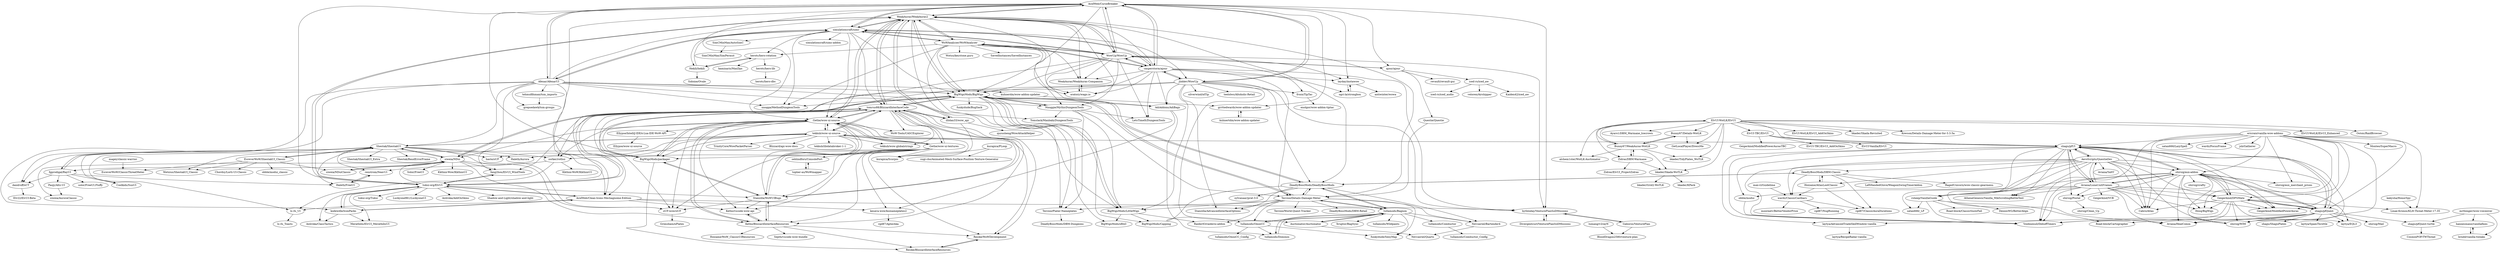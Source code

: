 digraph G {
"hythloday/VenturePlanSoDMissions" -> "Divergentcurl/VenturePlanSoDMissions"
"hythloday/VenturePlanSoDMissions" -> "Gaboros/VenturePlan"
"WeakAuras/WeakAuras2" -> "simulationcraft/simc"
"WeakAuras/WeakAuras2" -> "BigWigsMods/BigWigs"
"WeakAuras/WeakAuras2" -> "Gethe/wow-ui-source"
"WeakAuras/WeakAuras2" -> "tomrus88/BlizzardInterfaceCode"
"WeakAuras/WeakAuras2" -> "Tercioo/Details-Damage-Meter"
"WeakAuras/WeakAuras2" -> "tukui-org/ElvUI"
"WeakAuras/WeakAuras2" -> "DeadlyBossMods/DeadlyBossMods"
"WeakAuras/WeakAuras2" -> "WeakAuras/WeakAuras-Companion"
"WeakAuras/WeakAuras2" -> "WoWAnalyzer/WoWAnalyzer"
"WeakAuras/WeakAuras2" -> "AcidWeb/CurseBreaker"
"WeakAuras/WeakAuras2" -> "oratory/wago.io"
"WeakAuras/WeakAuras2" -> "WowUp/WowUp"
"WeakAuras/WeakAuras2" -> "Nnoggie/MythicDungeonTools"
"WeakAuras/WeakAuras2" -> "illidan33/wow_api"
"WeakAuras/WeakAuras2" -> "Tercioo/Plater-Nameplates"
"simulationcraft/simc" -> "WeakAuras/WeakAuras2"
"simulationcraft/simc" -> "WoWAnalyzer/WoWAnalyzer"
"simulationcraft/simc" -> "Hekili/hekili"
"simulationcraft/simc" -> "BigWigsMods/BigWigs"
"simulationcraft/simc" -> "SimCMinMax/AutoSimC"
"simulationcraft/simc" -> "casperstorm/ajour"
"simulationcraft/simc" -> "AcidWeb/CurseBreaker"
"simulationcraft/simc" -> "Afenar/AfenarUI"
"simulationcraft/simc" -> "nnogga/MethodDungeonTools"
"simulationcraft/simc" -> "simulationcraft/simc-addon"
"simulationcraft/simc" -> "WowUp/WowUp"
"simulationcraft/simc" -> "Gethe/wow-ui-source"
"simulationcraft/simc" -> "tomrus88/BlizzardInterfaceCode"
"simulationcraft/simc" -> "jliddev/WowUp"
"simulationcraft/simc" -> "herotc/hero-rotation"
"ajour/ajour" -> "WowUp/WowUp"
"ajour/ajour" -> "iced-rs/iced_aw"
"ajour/ajour" -> "Questie/Questie"
"ajour/ajour" -> "revault/revault-gui"
"hannesmann/vanillafixes" -> "brndd/vanilla-tweaks"
"AcidWeb/CurseBreaker" -> "casperstorm/ajour"
"AcidWeb/CurseBreaker" -> "jliddev/WowUp"
"AcidWeb/CurseBreaker" -> "WowUp/WowUp"
"AcidWeb/CurseBreaker" -> "WeakAuras/WeakAuras2"
"AcidWeb/CurseBreaker" -> "layday/instawow"
"AcidWeb/CurseBreaker" -> "Gethe/wow-ui-source"
"AcidWeb/CurseBreaker" -> "simulationcraft/simc"
"AcidWeb/CurseBreaker" -> "BigWigsMods/BigWigs"
"AcidWeb/CurseBreaker" -> "grrttedwards/wow-addon-updater"
"AcidWeb/CurseBreaker" -> "hythloday/VenturePlanSoDMissions"
"AcidWeb/CurseBreaker" -> "ajour/ajour"
"AcidWeb/CurseBreaker" -> "tukui-org/ElvUI"
"AcidWeb/CurseBreaker" -> "BigWigsMods/packager"
"AcidWeb/CurseBreaker" -> "AcidWeb/Clean-Icons-Mechagnome-Edition"
"AcidWeb/CurseBreaker" -> "Afenar/AfenarUI"
"herotc/hero-lib" -> "herotc/hero-dbc"
"tekkub/wow-ui-source" -> "Gethe/wow-ui-source"
"tekkub/wow-ui-source" -> "Gethe/wow-ui-textures"
"tekkub/wow-ui-source" -> "haste/oUF"
"tekkub/wow-ui-source" -> "tomrus88/BlizzardInterfaceCode"
"tekkub/wow-ui-source" -> "Shestak/ShestakUI"
"tekkub/wow-ui-source" -> "tekkub/wow-globalstrings"
"tekkub/wow-ui-source" -> "Stanzilla/WoWUIBugs"
"tekkub/wow-ui-source" -> "Haleth/Aurora"
"tekkub/wow-ui-source" -> "BigWigsMods/packager"
"tekkub/wow-ui-source" -> "tekkub/libdatabroker-1-1"
"tekkub/wow-ui-source" -> "TrinityCore/WowPacketParser" ["e"=1]
"tekkub/wow-ui-source" -> "shagu/pfUI"
"tekkub/wow-ui-source" -> "Blizzard/api-wow-docs" ["e"=1]
"AeroScripts/QuestieDev" -> "shirsig/aux-addon"
"AeroScripts/QuestieDev" -> "Aviana/LunaUnitFrames"
"AeroScripts/QuestieDev" -> "shagu/pfUI"
"AeroScripts/QuestieDev" -> "Geigerkind/DPSMate"
"AeroScripts/QuestieDev" -> "rsheep/VanillaGuide"
"AeroScripts/QuestieDev" -> "shagu/pfQuest"
"AeroScripts/QuestieDev" -> "Voidmenull/DebuffTimers"
"AeroScripts/QuestieDev" -> "Cabro/Atlas"
"AeroScripts/QuestieDev" -> "Aviana/YaHT"
"AeroScripts/QuestieDev" -> "DeadlyBossMods/DBM-Classic"
"AeroScripts/QuestieDev" -> "AtheneGenesis/Vanilla_MikScrollingBattleText"
"AeroScripts/QuestieDev" -> "wardz/ClassicCastbars"
"AeroScripts/QuestieDev" -> "Hoizame/AtlasLootClassic"
"AeroScripts/QuestieDev" -> "shirsig/WIM"
"AeroScripts/QuestieDev" -> "satan666/_LP"
"Aviana/LunaUnitFrames" -> "shirsig/aux-addon"
"Aviana/LunaUnitFrames" -> "Geigerkind/DPSMate"
"Aviana/LunaUnitFrames" -> "Voidmenull/DebuffTimers"
"Aviana/LunaUnitFrames" -> "shagu/pfUI"
"Aviana/LunaUnitFrames" -> "AeroScripts/QuestieDev"
"Aviana/LunaUnitFrames" -> "Geigerkind/ModifiedPowerAuras"
"Aviana/LunaUnitFrames" -> "shagu/pfQuest"
"Aviana/LunaUnitFrames" -> "Hosq/BigWigs"
"Aviana/LunaUnitFrames" -> "AtheneGenesis/Vanilla_MikScrollingBattleText"
"Aviana/LunaUnitFrames" -> "shirsig/Postal"
"Aviana/LunaUnitFrames" -> "rsheep/VanillaGuide"
"Aviana/LunaUnitFrames" -> "Geigerkind/VCB"
"Aviana/LunaUnitFrames" -> "Cabro/Atlas"
"Aviana/LunaUnitFrames" -> "obble/modui"
"Aviana/LunaUnitFrames" -> "Aviana/HealComm"
"Geigerkind/DPSMate" -> "shirsig/aux-addon"
"Geigerkind/DPSMate" -> "Voidmenull/DebuffTimers"
"Geigerkind/DPSMate" -> "Geigerkind/ModifiedPowerAuras"
"Geigerkind/DPSMate" -> "shirsig/WIM"
"Geigerkind/DPSMate" -> "laytya/EQL3"
"Geigerkind/DPSMate" -> "shagu/pfQuest"
"Geigerkind/DPSMate" -> "Linae-Kronos/KLH-Threat-Meter-17.35"
"Geigerkind/DPSMate" -> "Hosq/BigWigs"
"Geigerkind/DPSMate" -> "Aviana/HealComm"
"Geigerkind/DPSMate" -> "Cabro/Atlas"
"rsheep/VanillaGuide" -> "satan666/_LP"
"rsheep/VanillaGuide" -> "Voidmenull/DebuffTimers"
"rsheep/VanillaGuide" -> "Road-block/Cartographer"
"rsheep/VanillaGuide" -> "Road-block/ClassicSnowFall"
"rsheep/VanillaGuide" -> "DennisWG/BetterAlign"
"shirsig/aux-addon" -> "Geigerkind/DPSMate"
"shirsig/aux-addon" -> "shagu/pfQuest"
"shirsig/aux-addon" -> "Cabro/Atlas"
"shirsig/aux-addon" -> "shirsig/Postal"
"shirsig/aux-addon" -> "shagu/pfUI"
"shirsig/aux-addon" -> "shirsig/WIM"
"shirsig/aux-addon" -> "Voidmenull/DebuffTimers"
"shirsig/aux-addon" -> "shirsig/crafty"
"shirsig/aux-addon" -> "Aviana/LunaUnitFrames"
"shirsig/aux-addon" -> "laytya/EQL3"
"shirsig/aux-addon" -> "Geigerkind/ModifiedPowerAuras"
"shirsig/aux-addon" -> "shirsig/aux_merchant_prices"
"shirsig/aux-addon" -> "Aviana/HealComm"
"shirsig/aux-addon" -> "Hosq/BigWigs"
"shirsig/aux-addon" -> "rsheep/VanillaGuide"
"WowUp/WowUp" -> "ajour/ajour"
"WowUp/WowUp" -> "AcidWeb/CurseBreaker"
"WowUp/WowUp" -> "casperstorm/ajour"
"WowUp/WowUp" -> "WeakAuras/WeakAuras2"
"WowUp/WowUp" -> "BigWigsMods/BigWigs"
"WowUp/WowUp" -> "tukui-org/ElvUI"
"WowUp/WowUp" -> "AdiAddons/AdiBags"
"WowUp/WowUp" -> "WoWAnalyzer/WoWAnalyzer"
"WowUp/WowUp" -> "LetsTimeIt/DungeonTools" ["e"=1]
"WowUp/WowUp" -> "simulationcraft/simc"
"WowUp/WowUp" -> "oratory/wago.io"
"WowUp/WowUp" -> "hythloday/VenturePlanSoDMissions"
"WowUp/WowUp" -> "frozn/TipTac"
"WowUp/WowUp" -> "WeakAuras/WeakAuras-Companion"
"WowUp/WowUp" -> "layday/instawow"
"ogri-la/strongbox" -> "layday/instawow"
"herotc/hero-rotation" -> "herotc/hero-lib"
"herotc/hero-rotation" -> "kaminaris/MaxDps"
"herotc/hero-rotation" -> "Hekili/hekili"
"Afenar/AfenarUI" -> "simulationcraft/simc"
"Afenar/AfenarUI" -> "tehmufifnman/tsm_imports"
"Afenar/AfenarUI" -> "WeakAuras/WeakAuras2"
"Afenar/AfenarUI" -> "BigWigsMods/BigWigs"
"Afenar/AfenarUI" -> "AcidWeb/CurseBreaker"
"Afenar/AfenarUI" -> "BigWigsMods/LittleWigs"
"Afenar/AfenarUI" -> "kuhnerdm/wow-addon-updater"
"Afenar/AfenarUI" -> "Shestak/ShestakUI"
"Afenar/AfenarUI" -> "Nnoggie/MythicDungeonTools"
"Afenar/AfenarUI" -> "nnogga/MethodDungeonTools"
"Afenar/AfenarUI" -> "dandruff/xCT"
"Afenar/AfenarUI" -> "fang2hou/ElvUI_WindTools"
"Afenar/AfenarUI" -> "AcidWeb/Clean-Icons-Mechagnome-Edition"
"Afenar/AfenarUI" -> "kodewdle/IconPacks"
"Afenar/AfenarUI" -> "grepsedawk/tsm-groups"
"BigWigsMods/BigWigs" -> "BigWigsMods/LittleWigs"
"BigWigsMods/BigWigs" -> "Tercioo/Details-Damage-Meter"
"BigWigsMods/BigWigs" -> "WeakAuras/WeakAuras2"
"BigWigsMods/BigWigs" -> "Nnoggie/MythicDungeonTools"
"BigWigsMods/BigWigs" -> "DeadlyBossMods/DeadlyBossMods"
"BigWigsMods/BigWigs" -> "BigWigsMods/oRA3"
"BigWigsMods/BigWigs" -> "BigWigsMods/Capping"
"BigWigsMods/BigWigs" -> "funkydude/BugSack"
"BigWigsMods/BigWigs" -> "Tercioo/Plater-Nameplates"
"BigWigsMods/BigWigs" -> "tukui-org/ElvUI"
"BigWigsMods/BigWigs" -> "AdiAddons/AdiBags"
"BigWigsMods/BigWigs" -> "nnogga/MethodDungeonTools"
"BigWigsMods/BigWigs" -> "tomrus88/BlizzardInterfaceCode"
"casperstorm/ajour" -> "jliddev/WowUp"
"casperstorm/ajour" -> "AcidWeb/CurseBreaker"
"casperstorm/ajour" -> "layday/instawow"
"casperstorm/ajour" -> "WowUp/WowUp"
"casperstorm/ajour" -> "ogri-la/strongbox"
"casperstorm/ajour" -> "WoWAnalyzer/WoWAnalyzer"
"casperstorm/ajour" -> "WeakAuras/WeakAuras2"
"casperstorm/ajour" -> "AdiAddons/AdiBags"
"casperstorm/ajour" -> "LetsTimeIt/DungeonTools" ["e"=1]
"casperstorm/ajour" -> "simulationcraft/simc"
"casperstorm/ajour" -> "WeakAuras/WeakAuras-Companion"
"casperstorm/ajour" -> "oratory/wago.io"
"casperstorm/ajour" -> "hythloday/VenturePlanSoDMissions"
"casperstorm/ajour" -> "Tercioo/Details-Damage-Meter"
"casperstorm/ajour" -> "AcidWeb/Clean-Icons-Mechagnome-Edition"
"siweia/NDui" -> "siweia/NDuiClassic"
"siweia/NDui" -> "Solor/FreeUI"
"siweia/NDui" -> "fang2hou/ElvUI_WindTools"
"siweia/NDui" -> "fgprodigal/RayUI"
"siweia/NDui" -> "siweia/AuroraClassic"
"siweia/NDui" -> "oUF-wow/oUF"
"siweia/NDui" -> "Shestak/ShestakUI"
"siweia/NDui" -> "Kkthnx-Wow/KkthnxUI"
"siweia/NDui" -> "Ketho/BlizzardInterfaceResources"
"siweia/NDui" -> "tomrus88/BlizzardInterfaceCode"
"Stanzilla/WoWUIBugs" -> "BigWigsMods/packager"
"Stanzilla/WoWUIBugs" -> "Ketho/vscode-wow-api"
"Stanzilla/WoWUIBugs" -> "Ketho/BlizzardInterfaceResources"
"Stanzilla/WoWUIBugs" -> "Gethe/wow-ui-source"
"Stanzilla/WoWUIBugs" -> "tomrus88/BlizzardInterfaceCode"
"Stanzilla/WoWUIBugs" -> "oUF-wow/oUF"
"tomrus88/BlizzardInterfaceCode" -> "Gethe/wow-ui-source"
"tomrus88/BlizzardInterfaceCode" -> "Gethe/wow-ui-textures"
"tomrus88/BlizzardInterfaceCode" -> "BigWigsMods/packager"
"tomrus88/BlizzardInterfaceCode" -> "Stanzilla/WoWUIBugs"
"tomrus88/BlizzardInterfaceCode" -> "WoW-Tools/CASCExplorer" ["e"=1]
"tomrus88/BlizzardInterfaceCode" -> "tekkub/wow-ui-source"
"tomrus88/BlizzardInterfaceCode" -> "Ketho/BlizzardInterfaceResources"
"tomrus88/BlizzardInterfaceCode" -> "WeakAuras/WeakAuras2"
"tomrus88/BlizzardInterfaceCode" -> "oUF-wow/oUF"
"tomrus88/BlizzardInterfaceCode" -> "tekkub/wow-globalstrings"
"tomrus88/BlizzardInterfaceCode" -> "Resike/WoWDevelopment"
"tomrus88/BlizzardInterfaceCode" -> "siweia/NDui"
"tomrus88/BlizzardInterfaceCode" -> "zorker/rothui"
"tomrus88/BlizzardInterfaceCode" -> "illidan33/wow_api"
"tomrus88/BlizzardInterfaceCode" -> "BigWigsMods/BigWigs"
"Nnoggie/MythicDungeonTools" -> "LetsTimeIt/DungeonTools" ["e"=1]
"Nnoggie/MythicDungeonTools" -> "Tercioo/Plater-Nameplates"
"Nnoggie/MythicDungeonTools" -> "BigWigsMods/BigWigs"
"Nnoggie/MythicDungeonTools" -> "Tercioo/Details-Damage-Meter"
"Nnoggie/MythicDungeonTools" -> "BigWigsMods/LittleWigs"
"Nnoggie/MythicDungeonTools" -> "Tomslack/ManbabyDungeonTools"
"Ellypse/IntelliJ-IDEA-Lua-IDE-WoW-API" -> "Ellypse/wow-ui-source"
"kurapica/PLoop" -> "kurapica/Scorpio"
"kurapica/PLoop" -> "sugi-cho/Animated-Mesh-Surface-Position-Texture-Generator"
"WeakAuras/WeakAuras-Companion" -> "oratory/wago.io"
"Gethe/wow-ui-source" -> "Gethe/wow-ui-textures"
"Gethe/wow-ui-source" -> "Ketho/BlizzardInterfaceResources"
"Gethe/wow-ui-source" -> "tomrus88/BlizzardInterfaceCode"
"Gethe/wow-ui-source" -> "Stanzilla/WoWUIBugs"
"Gethe/wow-ui-source" -> "tekkub/wow-ui-source"
"Gethe/wow-ui-source" -> "BigWigsMods/packager"
"Gethe/wow-ui-source" -> "WeakAuras/WeakAuras2"
"Gethe/wow-ui-source" -> "Ketho/vscode-wow-api"
"Gethe/wow-ui-source" -> "oUF-wow/oUF"
"Gethe/wow-ui-source" -> "Ellypse/IntelliJ-IDEA-Lua-IDE-WoW-API"
"Gethe/wow-ui-source" -> "Resike/WoWDevelopment"
"Gethe/wow-ui-source" -> "WoW-Tools/CASCExplorer" ["e"=1]
"Gethe/wow-ui-source" -> "zorker/rothui"
"Gethe/wow-ui-source" -> "kurapica/Scorpio"
"Gethe/wow-ui-source" -> "siweia/NDui"
"shagu/pfUI" -> "shagu/pfQuest"
"shagu/pfUI" -> "Geigerkind/DPSMate"
"shagu/pfUI" -> "shirsig/aux-addon"
"shagu/pfUI" -> "shirsig/WIM"
"shagu/pfUI" -> "Voidmenull/DebuffTimers"
"shagu/pfUI" -> "Aviana/HealComm"
"shagu/pfUI" -> "shirsig/Postal"
"shagu/pfUI" -> "AtheneGenesis/Vanilla_MikScrollingBattleText"
"shagu/pfUI" -> "Geigerkind/ModifiedPowerAuras"
"shagu/pfUI" -> "Aviana/LunaUnitFrames"
"shagu/pfUI" -> "obble/modui"
"shagu/pfUI" -> "rsheep/VanillaGuide"
"shagu/pfUI" -> "laytya/AdvancedTradeSkillWindow-vanilla"
"shagu/pfUI" -> "Cabro/Atlas"
"shagu/pfUI" -> "AeroScripts/QuestieDev"
"fgprodigal/RayUI" -> "solor/FreeUI.Fluffy"
"fgprodigal/RayUI" -> "Coolkids/SunUI"
"fgprodigal/RayUI" -> "Shestak/ShestakUI"
"fgprodigal/RayUI" -> "dandruff/xCT"
"fgprodigal/RayUI" -> "Haleth/FreeUI"
"fgprodigal/RayUI" -> "Paojy/Altz-UI"
"illidan33/wow_api" -> "tomrus88/BlizzardInterfaceCode"
"illidan33/wow_api" -> "quzusheng/WowAttackHelper"
"illidan33/wow_api" -> "WeakAuras/WeakAuras2"
"illidan33/wow_api" -> "kurapica/Scorpio"
"grrttedwards/wow-addon-updater" -> "kuhnertdm/wow-addon-updater"
"fang2hou/ElvUI_WindTools" -> "tukui-org/ElvUI"
"oratory/wago.io" -> "WeakAuras/WeakAuras-Companion"
"iced-rs/iced_aw" -> "Kaiden42/iced_aw"
"iced-rs/iced_aw" -> "iced-rs/iced_audio"
"iced-rs/iced_aw" -> "veloren/Airshipper"
"wardz/ClassicCastbars" -> "rgd87/NugRunning"
"wardz/ClassicCastbars" -> "rgd87/ClassicAuraDurations"
"wardz/ClassicCastbars" -> "mooreatv/BetterVendorPrice"
"tullamods/Bagnon" -> "tullamods/Dominos"
"tullamods/Bagnon" -> "tullamods/OmniCC"
"tullamods/Bagnon" -> "tullamods/Combuctor"
"tullamods/Bagnon" -> "Xruptor/BagSync"
"tullamods/Bagnon" -> "funkydude/SexyMap"
"tullamods/Bagnon" -> "Tercioo/Details-Damage-Meter"
"tullamods/Bagnon" -> "Auctionator/Auctionator"
"tullamods/Bagnon" -> "DeadlyBossMods/DeadlyBossMods"
"tullamods/Bagnon" -> "tullamods/Wildpants"
"tullamods/Bagnon" -> "Nevcairiel/Bartender4"
"Gaboros/VenturePlan" -> "hythloday/VenturePlanSoDMissions"
"Gaboros/VenturePlan" -> "BloodDragon2580/venture-plan"
"Ketho/BlizzardInterfaceResources" -> "Resike/BlizzardInterfaceResources"
"Ketho/BlizzardInterfaceResources" -> "Ketho/vscode-wow-api"
"Ketho/BlizzardInterfaceResources" -> "Gethe/wow-ui-source"
"Ketho/BlizzardInterfaceResources" -> "Resike/WoWDevelopment"
"Ketho/BlizzardInterfaceResources" -> "Septh/vscode-wow-bundle"
"Ketho/BlizzardInterfaceResources" -> "Stanzilla/WoWUIBugs"
"Ketho/BlizzardInterfaceResources" -> "Hoizame/WoW_ClassicUIResources"
"Resike/BlizzardInterfaceResources" -> "Resike/WoWDevelopment"
"Resike/WoWDevelopment" -> "Resike/BlizzardInterfaceResources"
"kodewdle/IconPacks" -> "Azilroka/ClassTactics"
"kodewdle/IconPacks" -> "AcidWeb/Clean-Icons-Mechagnome-Edition"
"kodewdle/IconPacks" -> "tukui-org/ElvUI"
"kodewdle/IconPacks" -> "Merathilis/ElvUI_MerathilisUI"
"magey/classic-warrior" -> "EsreverWoW/ClassicThreatMeter"
"Tercioo/Details-Damage-Meter" -> "Tercioo/Plater-Nameplates"
"Tercioo/Details-Damage-Meter" -> "Stanzilla/AdvancedInterfaceOptions"
"Tercioo/Details-Damage-Meter" -> "BigWigsMods/LittleWigs"
"Tercioo/Details-Damage-Meter" -> "Tercioo/World-Quest-Tracker"
"Tercioo/Details-Damage-Meter" -> "funkydude/SexyMap"
"Tercioo/Details-Damage-Meter" -> "BigWigsMods/BigWigs"
"Tercioo/Details-Damage-Meter" -> "Nevcairiel/Bartender4"
"Tercioo/Details-Damage-Meter" -> "DeadlyBossMods/DeadlyBossMods"
"Tercioo/Details-Damage-Meter" -> "tullamods/OmniCC"
"Tercioo/Details-Damage-Meter" -> "RaiderIO/raiderio-addon"
"Tercioo/Details-Damage-Meter" -> "DeadlyBossMods/DBM-Retail"
"Tercioo/Details-Damage-Meter" -> "tullamods/Bagnon"
"Tercioo/Plater-Nameplates" -> "DeadlyBossMods/DBM-Dungeons"
"tukui-org/ElvUI" -> "fang2hou/ElvUI_WindTools"
"tukui-org/ElvUI" -> "Shadow-and-Light/shadow-and-light"
"tukui-org/ElvUI" -> "kodewdle/IconPacks"
"tukui-org/ElvUI" -> "Merathilis/ElvUI_MerathilisUI"
"tukui-org/ElvUI" -> "tukui-org/Tukui"
"tukui-org/ElvUI" -> "WeakAuras/WeakAuras2"
"tukui-org/ElvUI" -> "AcidWeb/Clean-Icons-Mechagnome-Edition"
"tukui-org/ElvUI" -> "BigWigsMods/BigWigs"
"tukui-org/ElvUI" -> "Luckyone961/LuckyoneUI"
"tukui-org/ElvUI" -> "Azilroka/ClassTactics"
"tukui-org/ElvUI" -> "Azilroka/AddOnSkins"
"tukui-org/ElvUI" -> "Stanzilla/WoWUIBugs"
"tukui-org/ElvUI" -> "siweia/NDui"
"BigWigsMods/packager" -> "Stanzilla/WoWUIBugs"
"BigWigsMods/packager" -> "Resike/BlizzardInterfaceResources"
"BigWigsMods/packager" -> "Gethe/wow-ui-source"
"BigWigsMods/packager" -> "tomrus88/BlizzardInterfaceCode"
"ElvUI-WotLK/ElvUI" -> "Bunny67/Details-WotLK"
"ElvUI-WotLK/ElvUI" -> "Bunny67/WeakAuras-WotLK"
"ElvUI-WotLK/ElvUI" -> "bkader/Skada-WoTLK"
"ElvUI-WotLK/ElvUI" -> "Zidras/DBM-Warmane"
"ElvUI-WotLK/ElvUI" -> "ElvUI-TBC/ElvUI"
"ElvUI-WotLK/ElvUI" -> "shagu/pfUI"
"ElvUI-WotLK/ElvUI" -> "ElvUI-WotLK/ElvUI_AddOnSkins"
"ElvUI-WotLK/ElvUI" -> "bkader/Skada-Revisited"
"ElvUI-WotLK/ElvUI" -> "Kowson/Details-Damage-Meter-for-3.3.5a"
"ElvUI-WotLK/ElvUI" -> "ElvUI-WotLK/ElvUI_Enhanced"
"ElvUI-WotLK/ElvUI" -> "Ostoic/RaidBrowser"
"ElvUI-WotLK/ElvUI" -> "alchem1ster/WotLK-Auctionator"
"ElvUI-WotLK/ElvUI" -> "GetLocalPlayer/DressMe"
"ElvUI-WotLK/ElvUI" -> "bkader/TidyPlates_WoTLK"
"ElvUI-WotLK/ElvUI" -> "Ayaro1/DBM_Warmane_Icecrown"
"brndd/vanilla-tweaks" -> "hannesmann/vanillafixes"
"Gethe/wow-ui-textures" -> "Gethe/wow-ui-source"
"Gethe/wow-ui-textures" -> "tomrus88/BlizzardInterfaceCode"
"Gethe/wow-ui-textures" -> "tekkub/wow-ui-source"
"Gethe/wow-ui-textures" -> "Stanzilla/WoWUIBugs"
"Gethe/wow-ui-textures" -> "Ketho/vscode-wow-api"
"Gethe/wow-ui-textures" -> "Ketho/BlizzardInterfaceResources"
"Gethe/wow-ui-textures" -> "zorker/rothui"
"Gethe/wow-ui-textures" -> "Resike/WoWDevelopment"
"Gethe/wow-ui-textures" -> "kurapica/Scorpio"
"Gethe/wow-ui-textures" -> "BigWigsMods/packager"
"Gethe/wow-ui-textures" -> "oUF-wow/oUF"
"Gethe/wow-ui-textures" -> "ls-/ls_UI"
"Gethe/wow-ui-textures" -> "kesava-wow/kuinameplates2"
"Gethe/wow-ui-textures" -> "seblindfors/ConsolePort"
"tehmufifnman/tsm_imports" -> "grepsedawk/tsm-groups"
"Hekili/hekili" -> "herotc/hero-rotation"
"Hekili/hekili" -> "simulationcraft/simc"
"Hekili/hekili" -> "Sidoine/Ovale"
"shagu/pfQuest-turtle" -> "CosminPOP/TWThreat"
"ElvUI-TBC/ElvUI" -> "ElvUI-Vanilla/ElvUI"
"ElvUI-TBC/ElvUI" -> "Geigerkind/ModifiedPowerAurasTBC"
"ElvUI-TBC/ElvUI" -> "shagu/pfUI"
"ElvUI-TBC/ElvUI" -> "ElvUI-TBC/ElvUI_AddOnSkins"
"oUF-wow/oUF" -> "Grimsbain/nPlates"
"bkader/Skada-WoTLK" -> "bkader/Grid2-WoTLK"
"bkader/Skada-WoTLK" -> "bkader/KPack"
"kuhnerdm/wow-addon-updater" -> "grrttedwards/wow-addon-updater"
"jliddev/WowUp" -> "casperstorm/ajour"
"jliddev/WowUp" -> "DeadlyBossMods/DeadlyBossMods"
"jliddev/WowUp" -> "AcidWeb/CurseBreaker"
"jliddev/WowUp" -> "BigWigsMods/LittleWigs"
"jliddev/WowUp" -> "Auctionator/Auctionator"
"jliddev/WowUp" -> "silverwind/idTip"
"jliddev/WowUp" -> "Stanzilla/AdvancedInterfaceOptions"
"jliddev/WowUp" -> "AdiAddons/AdiBags"
"jliddev/WowUp" -> "teelolws/Altoholic-Retail"
"jliddev/WowUp" -> "fang2hou/ElvUI_WindTools"
"jliddev/WowUp" -> "BigWigsMods/BigWigs"
"jliddev/WowUp" -> "frozn/TipTac"
"jliddev/WowUp" -> "hythloday/VenturePlanSoDMissions"
"WoWAnalyzer/WoWAnalyzer" -> "simulationcraft/simc"
"WoWAnalyzer/WoWAnalyzer" -> "WeakAuras/WeakAuras2"
"WoWAnalyzer/WoWAnalyzer" -> "nnogga/MethodDungeonTools"
"WoWAnalyzer/WoWAnalyzer" -> "casperstorm/ajour"
"WoWAnalyzer/WoWAnalyzer" -> "oratory/wago.io"
"WoWAnalyzer/WoWAnalyzer" -> "Tomslack/ManbabyDungeonTools"
"WoWAnalyzer/WoWAnalyzer" -> "WowUp/WowUp"
"WoWAnalyzer/WoWAnalyzer" -> "Nnoggie/MythicDungeonTools"
"WoWAnalyzer/WoWAnalyzer" -> "SavedInstances/SavedInstances"
"WoWAnalyzer/WoWAnalyzer" -> "herotc/hero-rotation"
"WoWAnalyzer/WoWAnalyzer" -> "WeakAuras/WeakAuras-Companion"
"WoWAnalyzer/WoWAnalyzer" -> "BigWigsMods/BigWigs"
"WoWAnalyzer/WoWAnalyzer" -> "Wotuu/keystone.guru"
"Hoizame/AtlasLootClassic" -> "DeadlyBossMods/DBM-Classic"
"Hoizame/AtlasLootClassic" -> "wardz/ClassicCastbars"
"Hoizame/AtlasLootClassic" -> "rgd87/ClassicAuraDurations"
"zorker/rothui" -> "ls-/ls_UI"
"zorker/rothui" -> "Kkthnx-WoW/KkthnxUI"
"zorker/rothui" -> "renstrom/NeavUI"
"Auctionator/Auctionator" -> "tullamods/Bagnon"
"Auctionator/Auctionator" -> "Nevcairiel/Quartz"
"max-ri/Guidelime" -> "wardz/ClassicCastbars"
"Haleth/FreeUI" -> "renstrom/NeavUI"
"Paojy/Altz-UI" -> "siweia/AuroraClassic"
"Shestak/ShestakUI" -> "EsreverWoW/ShestakUI_Classic"
"Shestak/ShestakUI" -> "Haleth/FreeUI"
"Shestak/ShestakUI" -> "Shestak/ShestakUI_Extra"
"Shestak/ShestakUI" -> "fgprodigal/RayUI"
"Shestak/ShestakUI" -> "dandruff/xCT"
"Shestak/ShestakUI" -> "zorker/rothui"
"Shestak/ShestakUI" -> "renstrom/NeavUI"
"Shestak/ShestakUI" -> "oUF-wow/oUF"
"Shestak/ShestakUI" -> "haste/oUF"
"Shestak/ShestakUI" -> "Haleth/Aurora"
"Shestak/ShestakUI" -> "Coolkids/SunUI"
"Shestak/ShestakUI" -> "tekkub/wow-ui-source"
"Shestak/ShestakUI" -> "siweia/NDui"
"Shestak/ShestakUI" -> "Shestak/BaudErrorFrame"
"Shestak/ShestakUI" -> "Wetxius/ShestakUI_Classic"
"layday/instawow" -> "ogri-la/strongbox"
"layday/instawow" -> "antiwinter/wowa"
"Zidras/DBM-Warmane" -> "Bunny67/WeakAuras-WotLK"
"Zidras/DBM-Warmane" -> "bkader/Skada-WoTLK"
"Zidras/DBM-Warmane" -> "Zidras/ElvUI_ProjectZidras"
"renstrom/NeavUI" -> "Haleth/FreeUI"
"DeadlyBossMods/DeadlyBossMods" -> "Tercioo/Details-Damage-Meter"
"DeadlyBossMods/DeadlyBossMods" -> "DeadlyBossMods/DBM-Classic"
"DeadlyBossMods/DeadlyBossMods" -> "Nevcairiel/Bartender4"
"DeadlyBossMods/DeadlyBossMods" -> "Stanzilla/AdvancedInterfaceOptions"
"DeadlyBossMods/DeadlyBossMods" -> "tullamods/Bagnon"
"DeadlyBossMods/DeadlyBossMods" -> "BigWigsMods/BigWigs"
"DeadlyBossMods/DeadlyBossMods" -> "sylvanaar/prat-3-0"
"DeadlyBossMods/DeadlyBossMods" -> "tullamods/OmniCC"
"BigWigsMods/LittleWigs" -> "BigWigsMods/BigWigs"
"BigWigsMods/LittleWigs" -> "BigWigsMods/oRA3"
"BigWigsMods/LittleWigs" -> "BigWigsMods/Capping"
"BigWigsMods/LittleWigs" -> "RaiderIO/raiderio-addon"
"shirsig/Postal" -> "shirsig/Clean_Up"
"EsreverWoW/ShestakUI_Classic" -> "Shestak/ShestakUI"
"EsreverWoW/ShestakUI_Classic" -> "Wetxius/ShestakUI_Classic"
"EsreverWoW/ShestakUI_Classic" -> "siweia/NDuiClassic"
"EsreverWoW/ShestakUI_Classic" -> "Chordsy/Lorti-UI-Classic"
"EsreverWoW/ShestakUI_Classic" -> "obble/modui_classic"
"EsreverWoW/ShestakUI_Classic" -> "EsreverWoW/ClassicThreatMeter"
"AdiAddons/AdiBags" -> "tullamods/Dominos"
"AdiAddons/AdiBags" -> "kesava-wow/kuinameplates2"
"seblindfors/ConsolePort" -> "topher-au/WoWmapper"
"Nevcairiel/Bartender4" -> "Nevcairiel/Quartz"
"frozn/TipTac" -> "enolgor/wow-addon-tiptac"
"tullamods/OmniCC" -> "tullamods/OmniCC_Config"
"tullamods/OmniCC" -> "tullamods/Bagnon"
"tullamods/OmniCC" -> "funkydude/SexyMap"
"tullamods/OmniCC" -> "tullamods/Dominos"
"SimCMinMax/AutoSimC" -> "SimCMinMax/SimPermut"
"topher-au/WoWmapper" -> "seblindfors/ConsolePort"
"AcidWeb/Clean-Icons-Mechagnome-Edition" -> "kodewdle/IconPacks"
"AcidWeb/Clean-Icons-Mechagnome-Edition" -> "Ketho/vscode-wow-api"
"AcidWeb/Clean-Icons-Mechagnome-Edition" -> "hythloday/VenturePlanSoDMissions"
"AcidWeb/Clean-Icons-Mechagnome-Edition" -> "kesava-wow/kuinameplates2"
"AcidWeb/Clean-Icons-Mechagnome-Edition" -> "tukui-org/ElvUI"
"AcidWeb/Clean-Icons-Mechagnome-Edition" -> "ls-/ls_UI"
"laytya/AdvancedTradeSkillWindow-vanilla" -> "laytya/RecipeRadar-vanilla"
"mrthinger/wow-voiceover" -> "hannesmann/vanillafixes"
"mrthinger/wow-voiceover" -> "brndd/vanilla-tweaks"
"mrthinger/wow-voiceover" -> "shagu/pfQuest-turtle"
"shagu/pfQuest" -> "shagu/pfUI"
"shagu/pfQuest" -> "shagu/pfQuest-turtle"
"shagu/pfQuest" -> "Geigerkind/DPSMate"
"shagu/pfQuest" -> "shirsig/aux-addon"
"shagu/pfQuest" -> "laytya/EQL3"
"shagu/pfQuest" -> "shirsig/WIM"
"shagu/pfQuest" -> "shagu/ShaguPlates"
"shagu/pfQuest" -> "Voidmenull/DebuffTimers"
"shagu/pfQuest" -> "laytya/AdvancedTradeSkillWindow-vanilla"
"shagu/pfQuest" -> "laytya/SpamThrottle"
"shagu/pfQuest" -> "shirsig/Mail"
"shagu/pfQuest" -> "Road-block/Cartographer"
"shagu/pfQuest" -> "Aviana/HealComm"
"Ketho/vscode-wow-api" -> "Ketho/BlizzardInterfaceResources"
"DeadlyBossMods/DBM-Classic" -> "Hoizame/AtlasLootClassic"
"DeadlyBossMods/DBM-Classic" -> "wardz/ClassicCastbars"
"DeadlyBossMods/DBM-Classic" -> "rgd87/ClassicAuraDurations"
"DeadlyBossMods/DBM-Classic" -> "DeadlyBossMods/DeadlyBossMods"
"DeadlyBossMods/DBM-Classic" -> "LeftHandedGlove/WeaponSwingTimerAddon"
"DeadlyBossMods/DBM-Classic" -> "RagedUnicorn/wow-classic-gearmenu"
"Questie/Questie" -> "Tercioo/Details-Damage-Meter"
"ericraio/vanilla-wow-addons" -> "shirsig/aux-addon"
"ericraio/vanilla-wow-addons" -> "Geigerkind/ModifiedPowerAuras"
"ericraio/vanilla-wow-addons" -> "shagu/pfQuest"
"ericraio/vanilla-wow-addons" -> "Cabro/Atlas"
"ericraio/vanilla-wow-addons" -> "shirsig/aux_merchant_prices"
"ericraio/vanilla-wow-addons" -> "Voidmenull/DebuffTimers"
"ericraio/vanilla-wow-addons" -> "Geigerkind/DPSMate"
"ericraio/vanilla-wow-addons" -> "Monteo/SuperMacro"
"ericraio/vanilla-wow-addons" -> "shagu/pfUI"
"ericraio/vanilla-wow-addons" -> "Hosq/BigWigs"
"ericraio/vanilla-wow-addons" -> "satan666/LazySpell"
"ericraio/vanilla-wow-addons" -> "Linae-Kronos/KLH-Threat-Meter-17.35"
"ericraio/vanilla-wow-addons" -> "wardz/FocusFrame"
"ericraio/vanilla-wow-addons" -> "jsb/Gatherer"
"ericraio/vanilla-wow-addons" -> "shirsig/WIM"
"kakysha/HonorSpy" -> "Linae-Kronos/KLH-Threat-Meter-17.35"
"kesava-wow/kuinameplates2" -> "rgd87/Aptechka"
"obble/modui" -> "Voidmenull/DebuffTimers"
"Divergentcurl/VenturePlanSoDMissions" -> "hythloday/VenturePlanSoDMissions"
"dandruff/xCT" -> "Elv22/ElvUI-Beta" ["e"=1]
"Bunny67/WeakAuras-WotLK" -> "Bunny67/Details-WotLK"
"Bunny67/WeakAuras-WotLK" -> "Zidras/DBM-Warmane"
"Bunny67/WeakAuras-WotLK" -> "bkader/TidyPlates_WoTLK"
"Bunny67/WeakAuras-WotLK" -> "bkader/Skada-WoTLK"
"Bunny67/WeakAuras-WotLK" -> "ElvUI-WotLK/ElvUI"
"Bunny67/WeakAuras-WotLK" -> "alchem1ster/WotLK-Auctionator"
"tullamods/Combuctor" -> "tullamods/Combuctor_Config"
"Bunny67/Details-WotLK" -> "Bunny67/WeakAuras-WotLK"
"Bunny67/Details-WotLK" -> "GetLocalPlayer/DressMe"
"tullamods/Dominos" -> "tullamods/Bagnon"
"kuhnertdm/wow-addon-updater" -> "grrttedwards/wow-addon-updater"
"ls-/ls_UI" -> "ls-/ls_Toasts"
"siweia/NDuiClassic" -> "siweia/NDui"
"lumang/v2rayN" -> "BloodDragon2580/venture-plan"
"hythloday/VenturePlanSoDMissions" ["l"="-12.801,38.677"]
"Divergentcurl/VenturePlanSoDMissions" ["l"="-12.794,38.701"]
"Gaboros/VenturePlan" ["l"="-12.778,38.71"]
"WeakAuras/WeakAuras2" ["l"="-12.794,38.618"]
"simulationcraft/simc" ["l"="-12.815,38.607"]
"BigWigsMods/BigWigs" ["l"="-12.833,38.615"]
"Gethe/wow-ui-source" ["l"="-12.741,38.581"]
"tomrus88/BlizzardInterfaceCode" ["l"="-12.761,38.573"]
"Tercioo/Details-Damage-Meter" ["l"="-12.88,38.632"]
"tukui-org/ElvUI" ["l"="-12.79,38.59"]
"DeadlyBossMods/DeadlyBossMods" ["l"="-12.899,38.607"]
"WeakAuras/WeakAuras-Companion" ["l"="-12.789,38.661"]
"WoWAnalyzer/WoWAnalyzer" ["l"="-12.793,38.643"]
"AcidWeb/CurseBreaker" ["l"="-12.81,38.631"]
"oratory/wago.io" ["l"="-12.776,38.656"]
"WowUp/WowUp" ["l"="-12.809,38.656"]
"Nnoggie/MythicDungeonTools" ["l"="-12.832,38.631"]
"illidan33/wow_api" ["l"="-12.734,38.61"]
"Tercioo/Plater-Nameplates" ["l"="-12.853,38.612"]
"Hekili/hekili" ["l"="-12.853,38.571"]
"SimCMinMax/AutoSimC" ["l"="-12.833,38.556"]
"casperstorm/ajour" ["l"="-12.825,38.648"]
"Afenar/AfenarUI" ["l"="-12.784,38.601"]
"nnogga/MethodDungeonTools" ["l"="-12.778,38.63"]
"simulationcraft/simc-addon" ["l"="-12.766,38.639"]
"jliddev/WowUp" ["l"="-12.855,38.642"]
"herotc/hero-rotation" ["l"="-12.844,38.587"]
"ajour/ajour" ["l"="-12.848,38.702"]
"iced-rs/iced_aw" ["l"="-12.869,38.767"]
"Questie/Questie" ["l"="-12.892,38.69"]
"revault/revault-gui" ["l"="-12.864,38.728"]
"hannesmann/vanillafixes" ["l"="-13.144,38.398"]
"brndd/vanilla-tweaks" ["l"="-13.141,38.386"]
"layday/instawow" ["l"="-12.831,38.678"]
"grrttedwards/wow-addon-updater" ["l"="-12.867,38.586"]
"BigWigsMods/packager" ["l"="-12.756,38.585"]
"AcidWeb/Clean-Icons-Mechagnome-Edition" ["l"="-12.765,38.618"]
"herotc/hero-lib" ["l"="-12.863,38.552"]
"herotc/hero-dbc" ["l"="-12.871,38.535"]
"tekkub/wow-ui-source" ["l"="-12.768,38.535"]
"Gethe/wow-ui-textures" ["l"="-12.73,38.566"]
"haste/oUF" ["l"="-12.761,38.506"]
"Shestak/ShestakUI" ["l"="-12.72,38.524"]
"tekkub/wow-globalstrings" ["l"="-12.78,38.548"]
"Stanzilla/WoWUIBugs" ["l"="-12.746,38.565"]
"Haleth/Aurora" ["l"="-12.748,38.516"]
"tekkub/libdatabroker-1-1" ["l"="-12.79,38.51"]
"TrinityCore/WowPacketParser" ["l"="-13.542,38.781"]
"shagu/pfUI" ["l"="-12.947,38.414"]
"Blizzard/api-wow-docs" ["l"="24.026,37.354"]
"AeroScripts/QuestieDev" ["l"="-12.975,38.447"]
"shirsig/aux-addon" ["l"="-12.98,38.409"]
"Aviana/LunaUnitFrames" ["l"="-12.963,38.408"]
"Geigerkind/DPSMate" ["l"="-12.992,38.406"]
"rsheep/VanillaGuide" ["l"="-12.959,38.435"]
"shagu/pfQuest" ["l"="-12.996,38.419"]
"Voidmenull/DebuffTimers" ["l"="-12.967,38.42"]
"Cabro/Atlas" ["l"="-12.978,38.42"]
"Aviana/YaHT" ["l"="-13.01,38.464"]
"DeadlyBossMods/DBM-Classic" ["l"="-12.956,38.531"]
"AtheneGenesis/Vanilla_MikScrollingBattleText" ["l"="-12.944,38.432"]
"wardz/ClassicCastbars" ["l"="-12.994,38.5"]
"Hoizame/AtlasLootClassic" ["l"="-12.968,38.5"]
"shirsig/WIM" ["l"="-12.986,38.424"]
"satan666/_LP" ["l"="-12.954,38.459"]
"Geigerkind/ModifiedPowerAuras" ["l"="-12.967,38.391"]
"Hosq/BigWigs" ["l"="-12.98,38.386"]
"shirsig/Postal" ["l"="-12.948,38.393"]
"Geigerkind/VCB" ["l"="-12.952,38.378"]
"obble/modui" ["l"="-12.931,38.402"]
"Aviana/HealComm" ["l"="-12.976,38.397"]
"laytya/EQL3" ["l"="-13.012,38.412"]
"Linae-Kronos/KLH-Threat-Meter-17.35" ["l"="-13.021,38.38"]
"Road-block/Cartographer" ["l"="-12.998,38.438"]
"Road-block/ClassicSnowFall" ["l"="-12.94,38.45"]
"DennisWG/BetterAlign" ["l"="-12.926,38.443"]
"shirsig/crafty" ["l"="-13.023,38.403"]
"shirsig/aux_merchant_prices" ["l"="-13.012,38.394"]
"AdiAddons/AdiBags" ["l"="-12.844,38.657"]
"LetsTimeIt/DungeonTools" ["l"="25.681,36.881"]
"frozn/TipTac" ["l"="-12.823,38.692"]
"ogri-la/strongbox" ["l"="-12.853,38.682"]
"kaminaris/MaxDps" ["l"="-12.875,38.568"]
"tehmufifnman/tsm_imports" ["l"="-12.721,38.635"]
"BigWigsMods/LittleWigs" ["l"="-12.853,38.621"]
"kuhnerdm/wow-addon-updater" ["l"="-12.829,38.573"]
"dandruff/xCT" ["l"="-12.748,38.537"]
"fang2hou/ElvUI_WindTools" ["l"="-12.804,38.58"]
"kodewdle/IconPacks" ["l"="-12.762,38.599"]
"grepsedawk/tsm-groups" ["l"="-12.738,38.624"]
"BigWigsMods/oRA3" ["l"="-12.868,38.614"]
"BigWigsMods/Capping" ["l"="-12.857,38.601"]
"funkydude/BugSack" ["l"="-12.871,38.602"]
"siweia/NDui" ["l"="-12.732,38.544"]
"siweia/NDuiClassic" ["l"="-12.697,38.525"]
"Solor/FreeUI" ["l"="-12.674,38.539"]
"fgprodigal/RayUI" ["l"="-12.718,38.505"]
"siweia/AuroraClassic" ["l"="-12.733,38.507"]
"oUF-wow/oUF" ["l"="-12.72,38.554"]
"Kkthnx-Wow/KkthnxUI" ["l"="-12.694,38.539"]
"Ketho/BlizzardInterfaceResources" ["l"="-12.711,38.572"]
"Ketho/vscode-wow-api" ["l"="-12.725,38.591"]
"WoW-Tools/CASCExplorer" ["l"="-13.547,38.707"]
"Resike/WoWDevelopment" ["l"="-12.72,38.581"]
"zorker/rothui" ["l"="-12.702,38.555"]
"Tomslack/ManbabyDungeonTools" ["l"="-12.781,38.674"]
"Ellypse/IntelliJ-IDEA-Lua-IDE-WoW-API" ["l"="-12.67,38.602"]
"Ellypse/wow-ui-source" ["l"="-12.637,38.604"]
"kurapica/PLoop" ["l"="-12.631,38.63"]
"kurapica/Scorpio" ["l"="-12.695,38.602"]
"sugi-cho/Animated-Mesh-Surface-Position-Texture-Generator" ["l"="-12.603,38.64"]
"laytya/AdvancedTradeSkillWindow-vanilla" ["l"="-12.932,38.422"]
"solor/FreeUI.Fluffy" ["l"="-12.698,38.476"]
"Coolkids/SunUI" ["l"="-12.707,38.494"]
"Haleth/FreeUI" ["l"="-12.689,38.502"]
"Paojy/Altz-UI" ["l"="-12.721,38.481"]
"quzusheng/WowAttackHelper" ["l"="-12.691,38.63"]
"kuhnertdm/wow-addon-updater" ["l"="-12.895,38.575"]
"Kaiden42/iced_aw" ["l"="-12.877,38.796"]
"iced-rs/iced_audio" ["l"="-12.852,38.791"]
"veloren/Airshipper" ["l"="-12.899,38.783"]
"rgd87/NugRunning" ["l"="-13.018,38.496"]
"rgd87/ClassicAuraDurations" ["l"="-12.976,38.514"]
"mooreatv/BetterVendorPrice" ["l"="-13.012,38.513"]
"tullamods/Bagnon" ["l"="-12.93,38.64"]
"tullamods/Dominos" ["l"="-12.908,38.656"]
"tullamods/OmniCC" ["l"="-12.918,38.63"]
"tullamods/Combuctor" ["l"="-12.968,38.662"]
"Xruptor/BagSync" ["l"="-12.971,38.645"]
"funkydude/SexyMap" ["l"="-12.912,38.643"]
"Auctionator/Auctionator" ["l"="-12.931,38.661"]
"tullamods/Wildpants" ["l"="-12.964,38.633"]
"Nevcairiel/Bartender4" ["l"="-12.931,38.624"]
"BloodDragon2580/venture-plan" ["l"="-12.764,38.733"]
"Resike/BlizzardInterfaceResources" ["l"="-12.71,38.592"]
"Septh/vscode-wow-bundle" ["l"="-12.655,38.57"]
"Hoizame/WoW_ClassicUIResources" ["l"="-12.675,38.574"]
"Azilroka/ClassTactics" ["l"="-12.773,38.586"]
"Merathilis/ElvUI_MerathilisUI" ["l"="-12.781,38.575"]
"magey/classic-warrior" ["l"="-12.59,38.464"]
"EsreverWoW/ClassicThreatMeter" ["l"="-12.621,38.479"]
"Stanzilla/AdvancedInterfaceOptions" ["l"="-12.896,38.63"]
"Tercioo/World-Quest-Tracker" ["l"="-12.893,38.649"]
"RaiderIO/raiderio-addon" ["l"="-12.885,38.617"]
"DeadlyBossMods/DBM-Retail" ["l"="-12.926,38.61"]
"DeadlyBossMods/DBM-Dungeons" ["l"="-12.884,38.596"]
"Shadow-and-Light/shadow-and-light" ["l"="-12.794,38.559"]
"tukui-org/Tukui" ["l"="-12.808,38.554"]
"Luckyone961/LuckyoneUI" ["l"="-12.794,38.569"]
"Azilroka/AddOnSkins" ["l"="-12.808,38.566"]
"ElvUI-WotLK/ElvUI" ["l"="-12.934,38.313"]
"Bunny67/Details-WotLK" ["l"="-12.92,38.286"]
"Bunny67/WeakAuras-WotLK" ["l"="-12.94,38.289"]
"bkader/Skada-WoTLK" ["l"="-12.959,38.279"]
"Zidras/DBM-Warmane" ["l"="-12.938,38.274"]
"ElvUI-TBC/ElvUI" ["l"="-12.918,38.355"]
"ElvUI-WotLK/ElvUI_AddOnSkins" ["l"="-12.916,38.325"]
"bkader/Skada-Revisited" ["l"="-12.9,38.314"]
"Kowson/Details-Damage-Meter-for-3.3.5a" ["l"="-12.899,38.297"]
"ElvUI-WotLK/ElvUI_Enhanced" ["l"="-12.956,38.32"]
"Ostoic/RaidBrowser" ["l"="-12.963,38.307"]
"alchem1ster/WotLK-Auctionator" ["l"="-12.95,38.301"]
"GetLocalPlayer/DressMe" ["l"="-12.915,38.299"]
"bkader/TidyPlates_WoTLK" ["l"="-12.928,38.299"]
"Ayaro1/DBM_Warmane_Icecrown" ["l"="-12.912,38.309"]
"ls-/ls_UI" ["l"="-12.701,38.586"]
"kesava-wow/kuinameplates2" ["l"="-12.749,38.635"]
"seblindfors/ConsolePort" ["l"="-12.745,38.488"]
"Sidoine/Ovale" ["l"="-12.884,38.548"]
"shagu/pfQuest-turtle" ["l"="-13.067,38.408"]
"CosminPOP/TWThreat" ["l"="-13.087,38.409"]
"ElvUI-Vanilla/ElvUI" ["l"="-12.885,38.342"]
"Geigerkind/ModifiedPowerAurasTBC" ["l"="-12.895,38.358"]
"ElvUI-TBC/ElvUI_AddOnSkins" ["l"="-12.909,38.343"]
"Grimsbain/nPlates" ["l"="-12.683,38.553"]
"bkader/Grid2-WoTLK" ["l"="-12.979,38.269"]
"bkader/KPack" ["l"="-12.967,38.258"]
"silverwind/idTip" ["l"="-12.883,38.661"]
"teelolws/Altoholic-Retail" ["l"="-12.879,38.672"]
"SavedInstances/SavedInstances" ["l"="-12.754,38.685"]
"Wotuu/keystone.guru" ["l"="-12.749,38.668"]
"Kkthnx-WoW/KkthnxUI" ["l"="-12.665,38.553"]
"renstrom/NeavUI" ["l"="-12.679,38.522"]
"Nevcairiel/Quartz" ["l"="-12.951,38.645"]
"max-ri/Guidelime" ["l"="-13.039,38.51"]
"EsreverWoW/ShestakUI_Classic" ["l"="-12.665,38.502"]
"Shestak/ShestakUI_Extra" ["l"="-12.702,38.504"]
"Shestak/BaudErrorFrame" ["l"="-12.703,38.513"]
"Wetxius/ShestakUI_Classic" ["l"="-12.683,38.511"]
"antiwinter/wowa" ["l"="-12.833,38.718"]
"Zidras/ElvUI_ProjectZidras" ["l"="-12.934,38.255"]
"sylvanaar/prat-3-0" ["l"="-12.932,38.592"]
"shirsig/Clean_Up" ["l"="-12.93,38.377"]
"Chordsy/Lorti-UI-Classic" ["l"="-12.647,38.481"]
"obble/modui_classic" ["l"="-12.631,38.498"]
"topher-au/WoWmapper" ["l"="-12.748,38.461"]
"enolgor/wow-addon-tiptac" ["l"="-12.813,38.724"]
"tullamods/OmniCC_Config" ["l"="-12.946,38.624"]
"SimCMinMax/SimPermut" ["l"="-12.841,38.537"]
"laytya/RecipeRadar-vanilla" ["l"="-12.904,38.419"]
"mrthinger/wow-voiceover" ["l"="-13.117,38.397"]
"shagu/ShaguPlates" ["l"="-13.022,38.435"]
"laytya/SpamThrottle" ["l"="-13.034,38.416"]
"shirsig/Mail" ["l"="-13.035,38.429"]
"LeftHandedGlove/WeaponSwingTimerAddon" ["l"="-12.971,38.547"]
"RagedUnicorn/wow-classic-gearmenu" ["l"="-12.988,38.539"]
"ericraio/vanilla-wow-addons" ["l"="-12.996,38.391"]
"Monteo/SuperMacro" ["l"="-12.994,38.363"]
"satan666/LazySpell" ["l"="-13.031,38.387"]
"wardz/FocusFrame" ["l"="-13.007,38.368"]
"jsb/Gatherer" ["l"="-13.022,38.366"]
"kakysha/HonorSpy" ["l"="-13.051,38.361"]
"rgd87/Aptechka" ["l"="-12.717,38.658"]
"Elv22/ElvUI-Beta" ["l"="23.927,37.253"]
"tullamods/Combuctor_Config" ["l"="-12.987,38.669"]
"ls-/ls_Toasts" ["l"="-12.663,38.588"]
"lumang/v2rayN" ["l"="-12.757,38.746"]
}